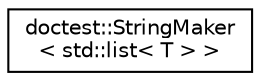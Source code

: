 digraph "Graphical Class Hierarchy"
{
 // LATEX_PDF_SIZE
  edge [fontname="Helvetica",fontsize="10",labelfontname="Helvetica",labelfontsize="10"];
  node [fontname="Helvetica",fontsize="10",shape=record];
  rankdir="LR";
  Node0 [label="doctest::StringMaker\l\< std::list\< T \> \>",height=0.2,width=0.4,color="black", fillcolor="white", style="filled",URL="$structdoctest_1_1_string_maker_3_01std_1_1list_3_01_t_01_4_01_4.html",tooltip=" "];
}
